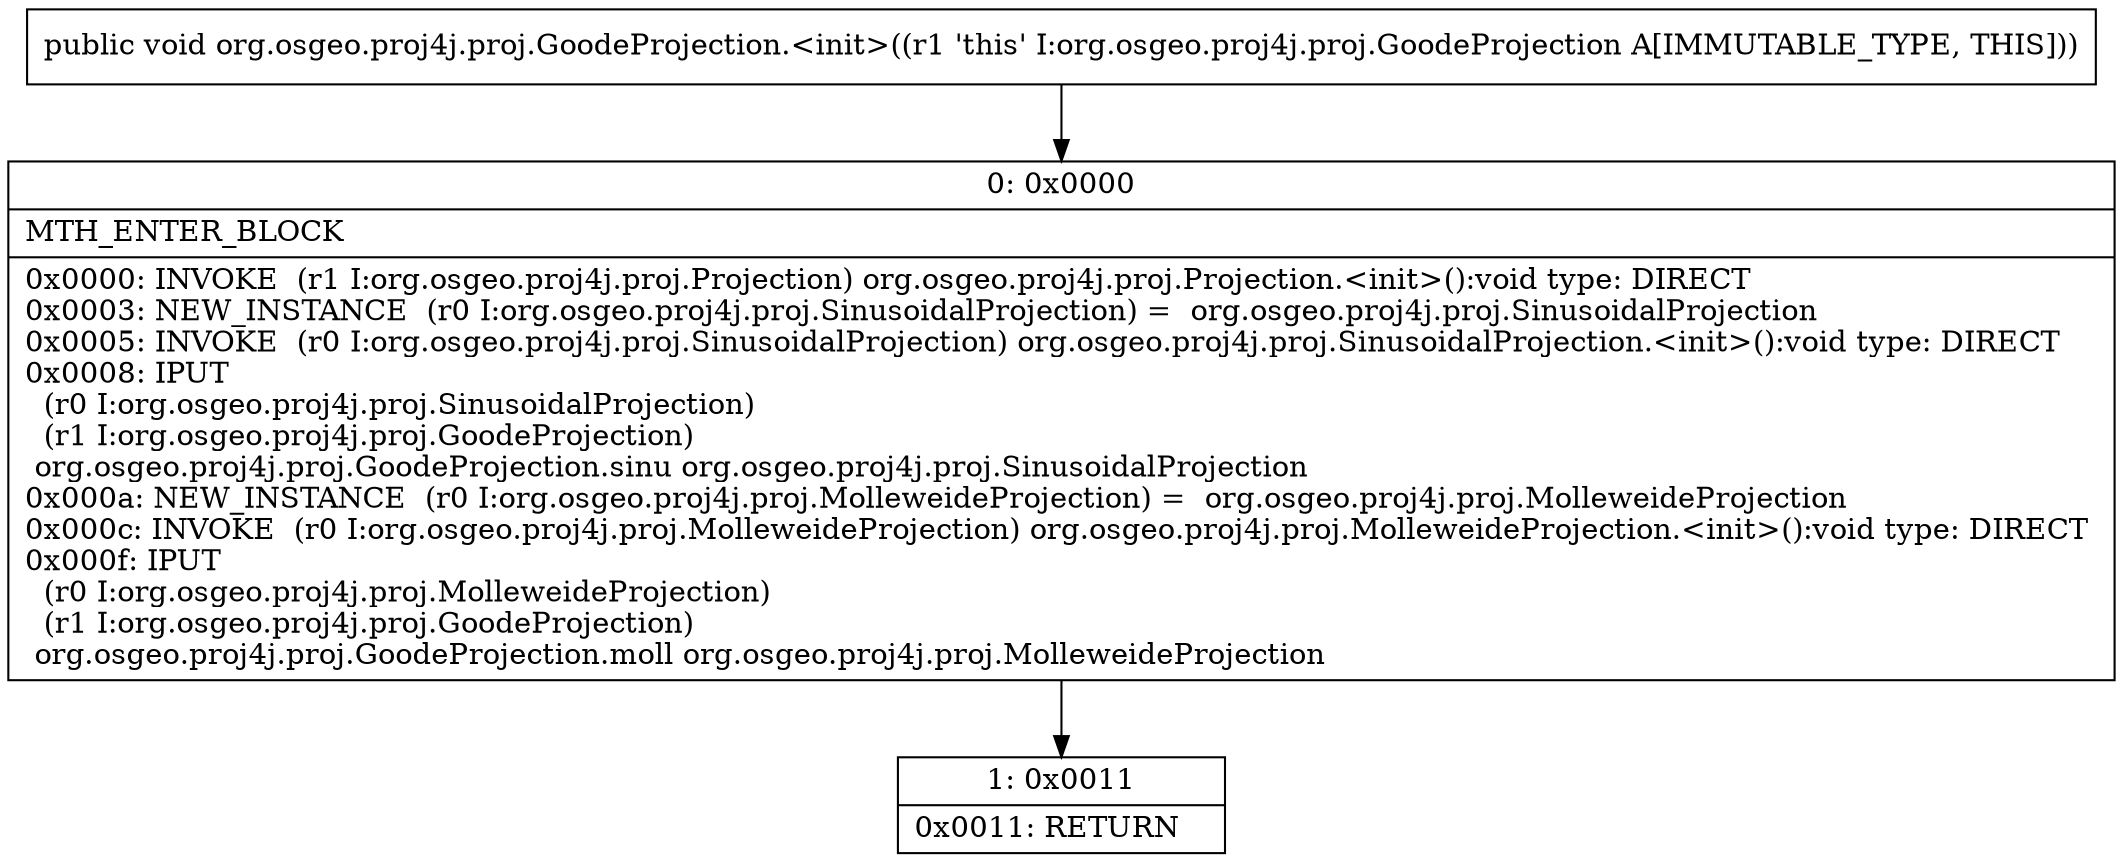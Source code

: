 digraph "CFG fororg.osgeo.proj4j.proj.GoodeProjection.\<init\>()V" {
Node_0 [shape=record,label="{0\:\ 0x0000|MTH_ENTER_BLOCK\l|0x0000: INVOKE  (r1 I:org.osgeo.proj4j.proj.Projection) org.osgeo.proj4j.proj.Projection.\<init\>():void type: DIRECT \l0x0003: NEW_INSTANCE  (r0 I:org.osgeo.proj4j.proj.SinusoidalProjection) =  org.osgeo.proj4j.proj.SinusoidalProjection \l0x0005: INVOKE  (r0 I:org.osgeo.proj4j.proj.SinusoidalProjection) org.osgeo.proj4j.proj.SinusoidalProjection.\<init\>():void type: DIRECT \l0x0008: IPUT  \l  (r0 I:org.osgeo.proj4j.proj.SinusoidalProjection)\l  (r1 I:org.osgeo.proj4j.proj.GoodeProjection)\l org.osgeo.proj4j.proj.GoodeProjection.sinu org.osgeo.proj4j.proj.SinusoidalProjection \l0x000a: NEW_INSTANCE  (r0 I:org.osgeo.proj4j.proj.MolleweideProjection) =  org.osgeo.proj4j.proj.MolleweideProjection \l0x000c: INVOKE  (r0 I:org.osgeo.proj4j.proj.MolleweideProjection) org.osgeo.proj4j.proj.MolleweideProjection.\<init\>():void type: DIRECT \l0x000f: IPUT  \l  (r0 I:org.osgeo.proj4j.proj.MolleweideProjection)\l  (r1 I:org.osgeo.proj4j.proj.GoodeProjection)\l org.osgeo.proj4j.proj.GoodeProjection.moll org.osgeo.proj4j.proj.MolleweideProjection \l}"];
Node_1 [shape=record,label="{1\:\ 0x0011|0x0011: RETURN   \l}"];
MethodNode[shape=record,label="{public void org.osgeo.proj4j.proj.GoodeProjection.\<init\>((r1 'this' I:org.osgeo.proj4j.proj.GoodeProjection A[IMMUTABLE_TYPE, THIS])) }"];
MethodNode -> Node_0;
Node_0 -> Node_1;
}

